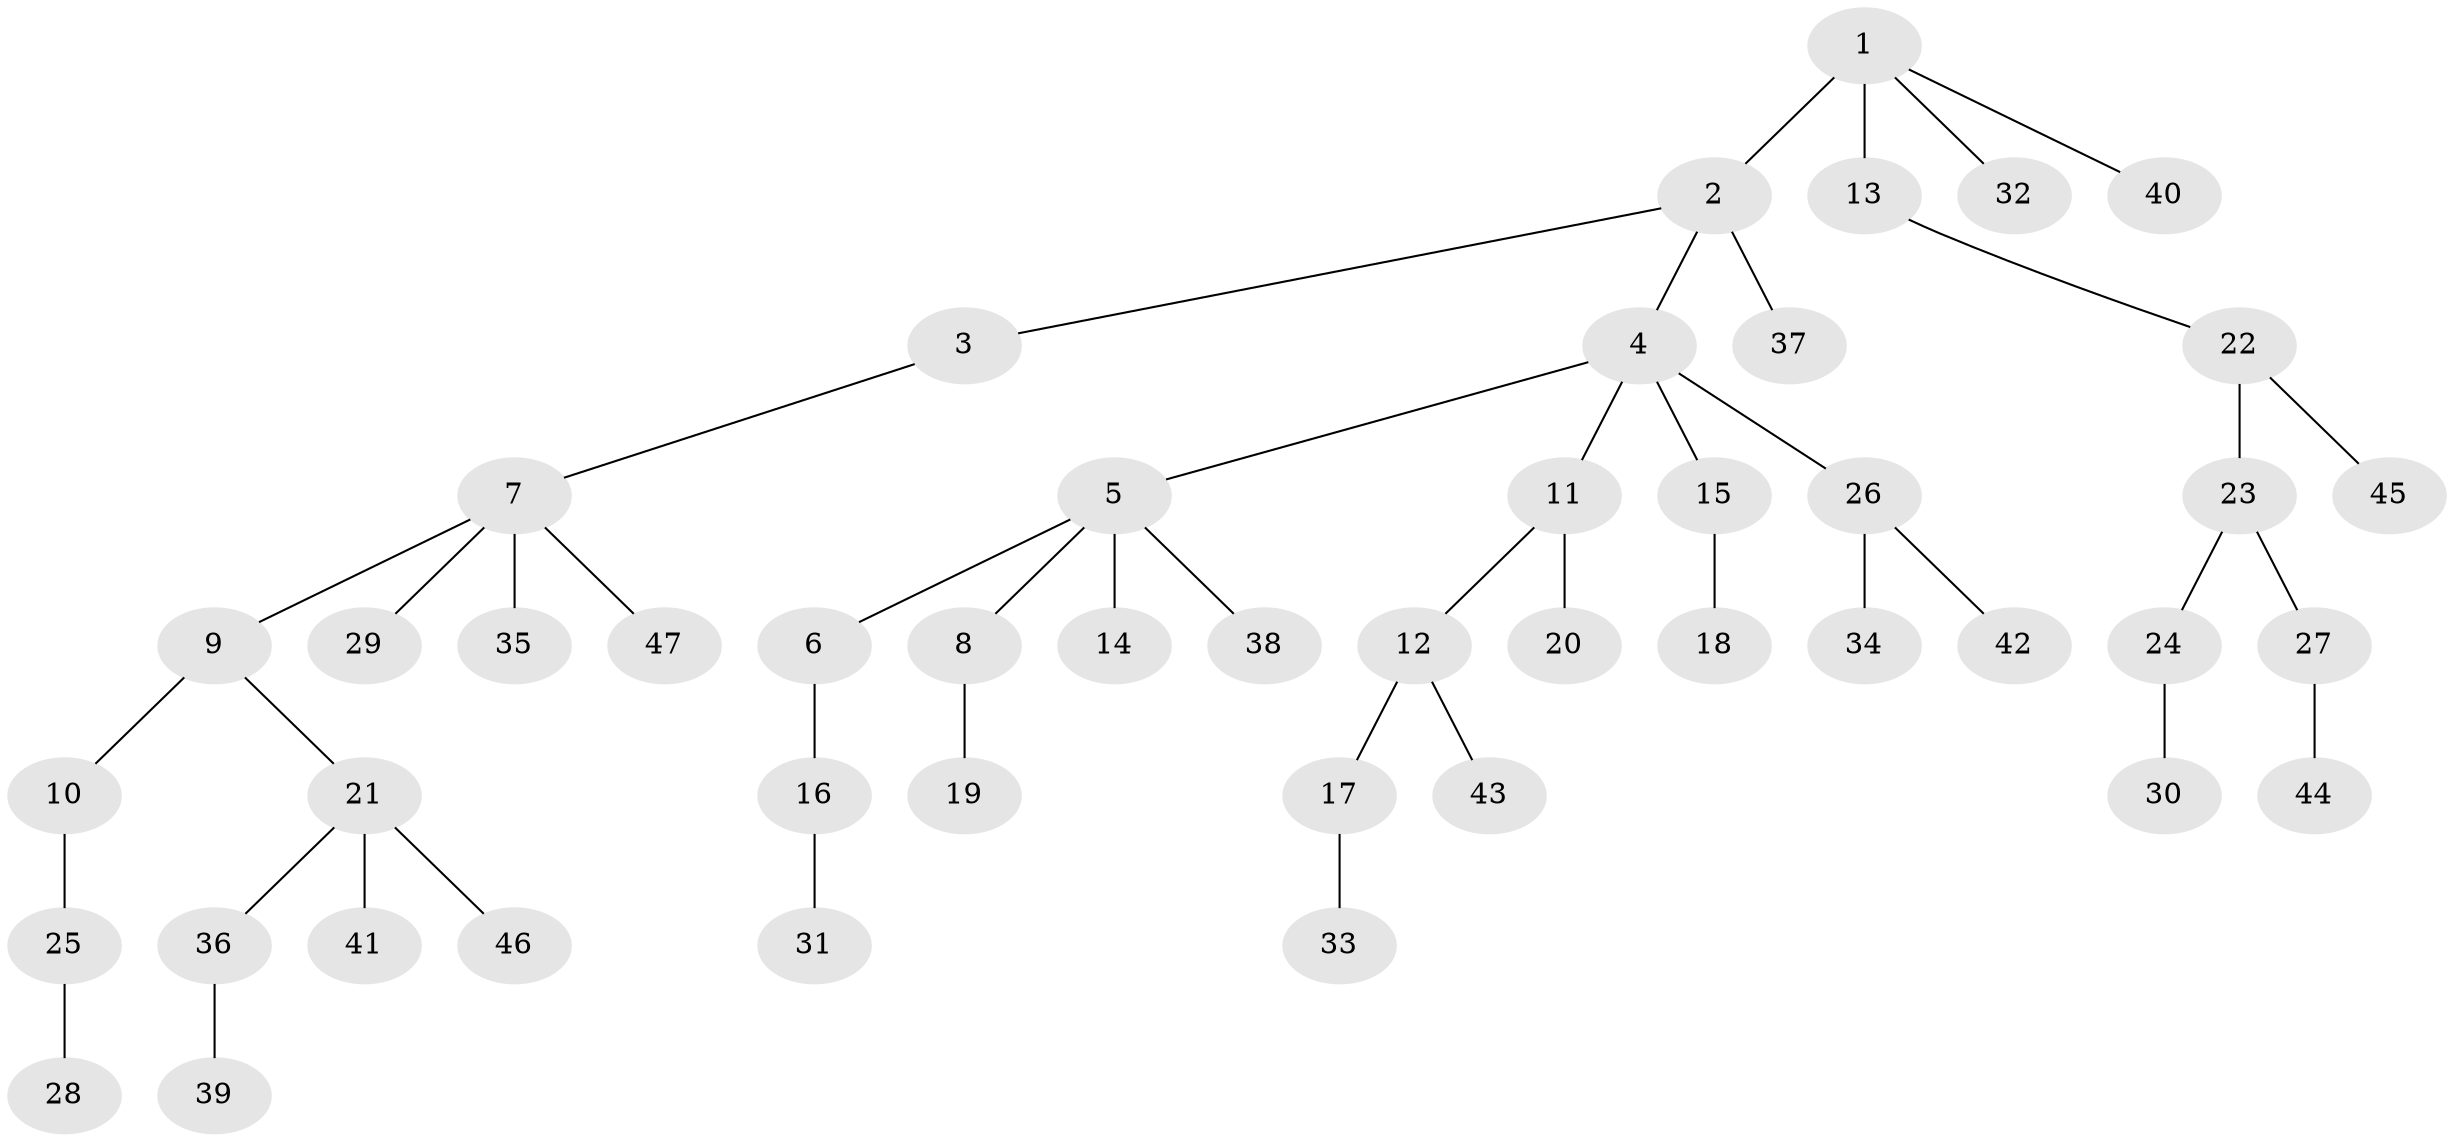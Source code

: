 // original degree distribution, {6: 0.04597701149425287, 4: 0.05747126436781609, 2: 0.22988505747126436, 3: 0.14942528735632185, 1: 0.5057471264367817, 5: 0.011494252873563218}
// Generated by graph-tools (version 1.1) at 2025/51/03/04/25 22:51:43]
// undirected, 47 vertices, 46 edges
graph export_dot {
  node [color=gray90,style=filled];
  1;
  2;
  3;
  4;
  5;
  6;
  7;
  8;
  9;
  10;
  11;
  12;
  13;
  14;
  15;
  16;
  17;
  18;
  19;
  20;
  21;
  22;
  23;
  24;
  25;
  26;
  27;
  28;
  29;
  30;
  31;
  32;
  33;
  34;
  35;
  36;
  37;
  38;
  39;
  40;
  41;
  42;
  43;
  44;
  45;
  46;
  47;
  1 -- 2 [weight=2.0];
  1 -- 13 [weight=1.0];
  1 -- 32 [weight=1.0];
  1 -- 40 [weight=1.0];
  2 -- 3 [weight=1.0];
  2 -- 4 [weight=1.0];
  2 -- 37 [weight=1.0];
  3 -- 7 [weight=1.0];
  4 -- 5 [weight=1.0];
  4 -- 11 [weight=1.0];
  4 -- 15 [weight=1.0];
  4 -- 26 [weight=1.0];
  5 -- 6 [weight=1.0];
  5 -- 8 [weight=1.0];
  5 -- 14 [weight=1.0];
  5 -- 38 [weight=1.0];
  6 -- 16 [weight=1.0];
  7 -- 9 [weight=1.0];
  7 -- 29 [weight=1.0];
  7 -- 35 [weight=1.0];
  7 -- 47 [weight=1.0];
  8 -- 19 [weight=1.0];
  9 -- 10 [weight=1.0];
  9 -- 21 [weight=1.0];
  10 -- 25 [weight=1.0];
  11 -- 12 [weight=1.0];
  11 -- 20 [weight=2.0];
  12 -- 17 [weight=1.0];
  12 -- 43 [weight=1.0];
  13 -- 22 [weight=1.0];
  15 -- 18 [weight=1.0];
  16 -- 31 [weight=1.0];
  17 -- 33 [weight=2.0];
  21 -- 36 [weight=1.0];
  21 -- 41 [weight=2.0];
  21 -- 46 [weight=1.0];
  22 -- 23 [weight=1.0];
  22 -- 45 [weight=1.0];
  23 -- 24 [weight=1.0];
  23 -- 27 [weight=2.0];
  24 -- 30 [weight=2.0];
  25 -- 28 [weight=1.0];
  26 -- 34 [weight=1.0];
  26 -- 42 [weight=1.0];
  27 -- 44 [weight=1.0];
  36 -- 39 [weight=1.0];
}
